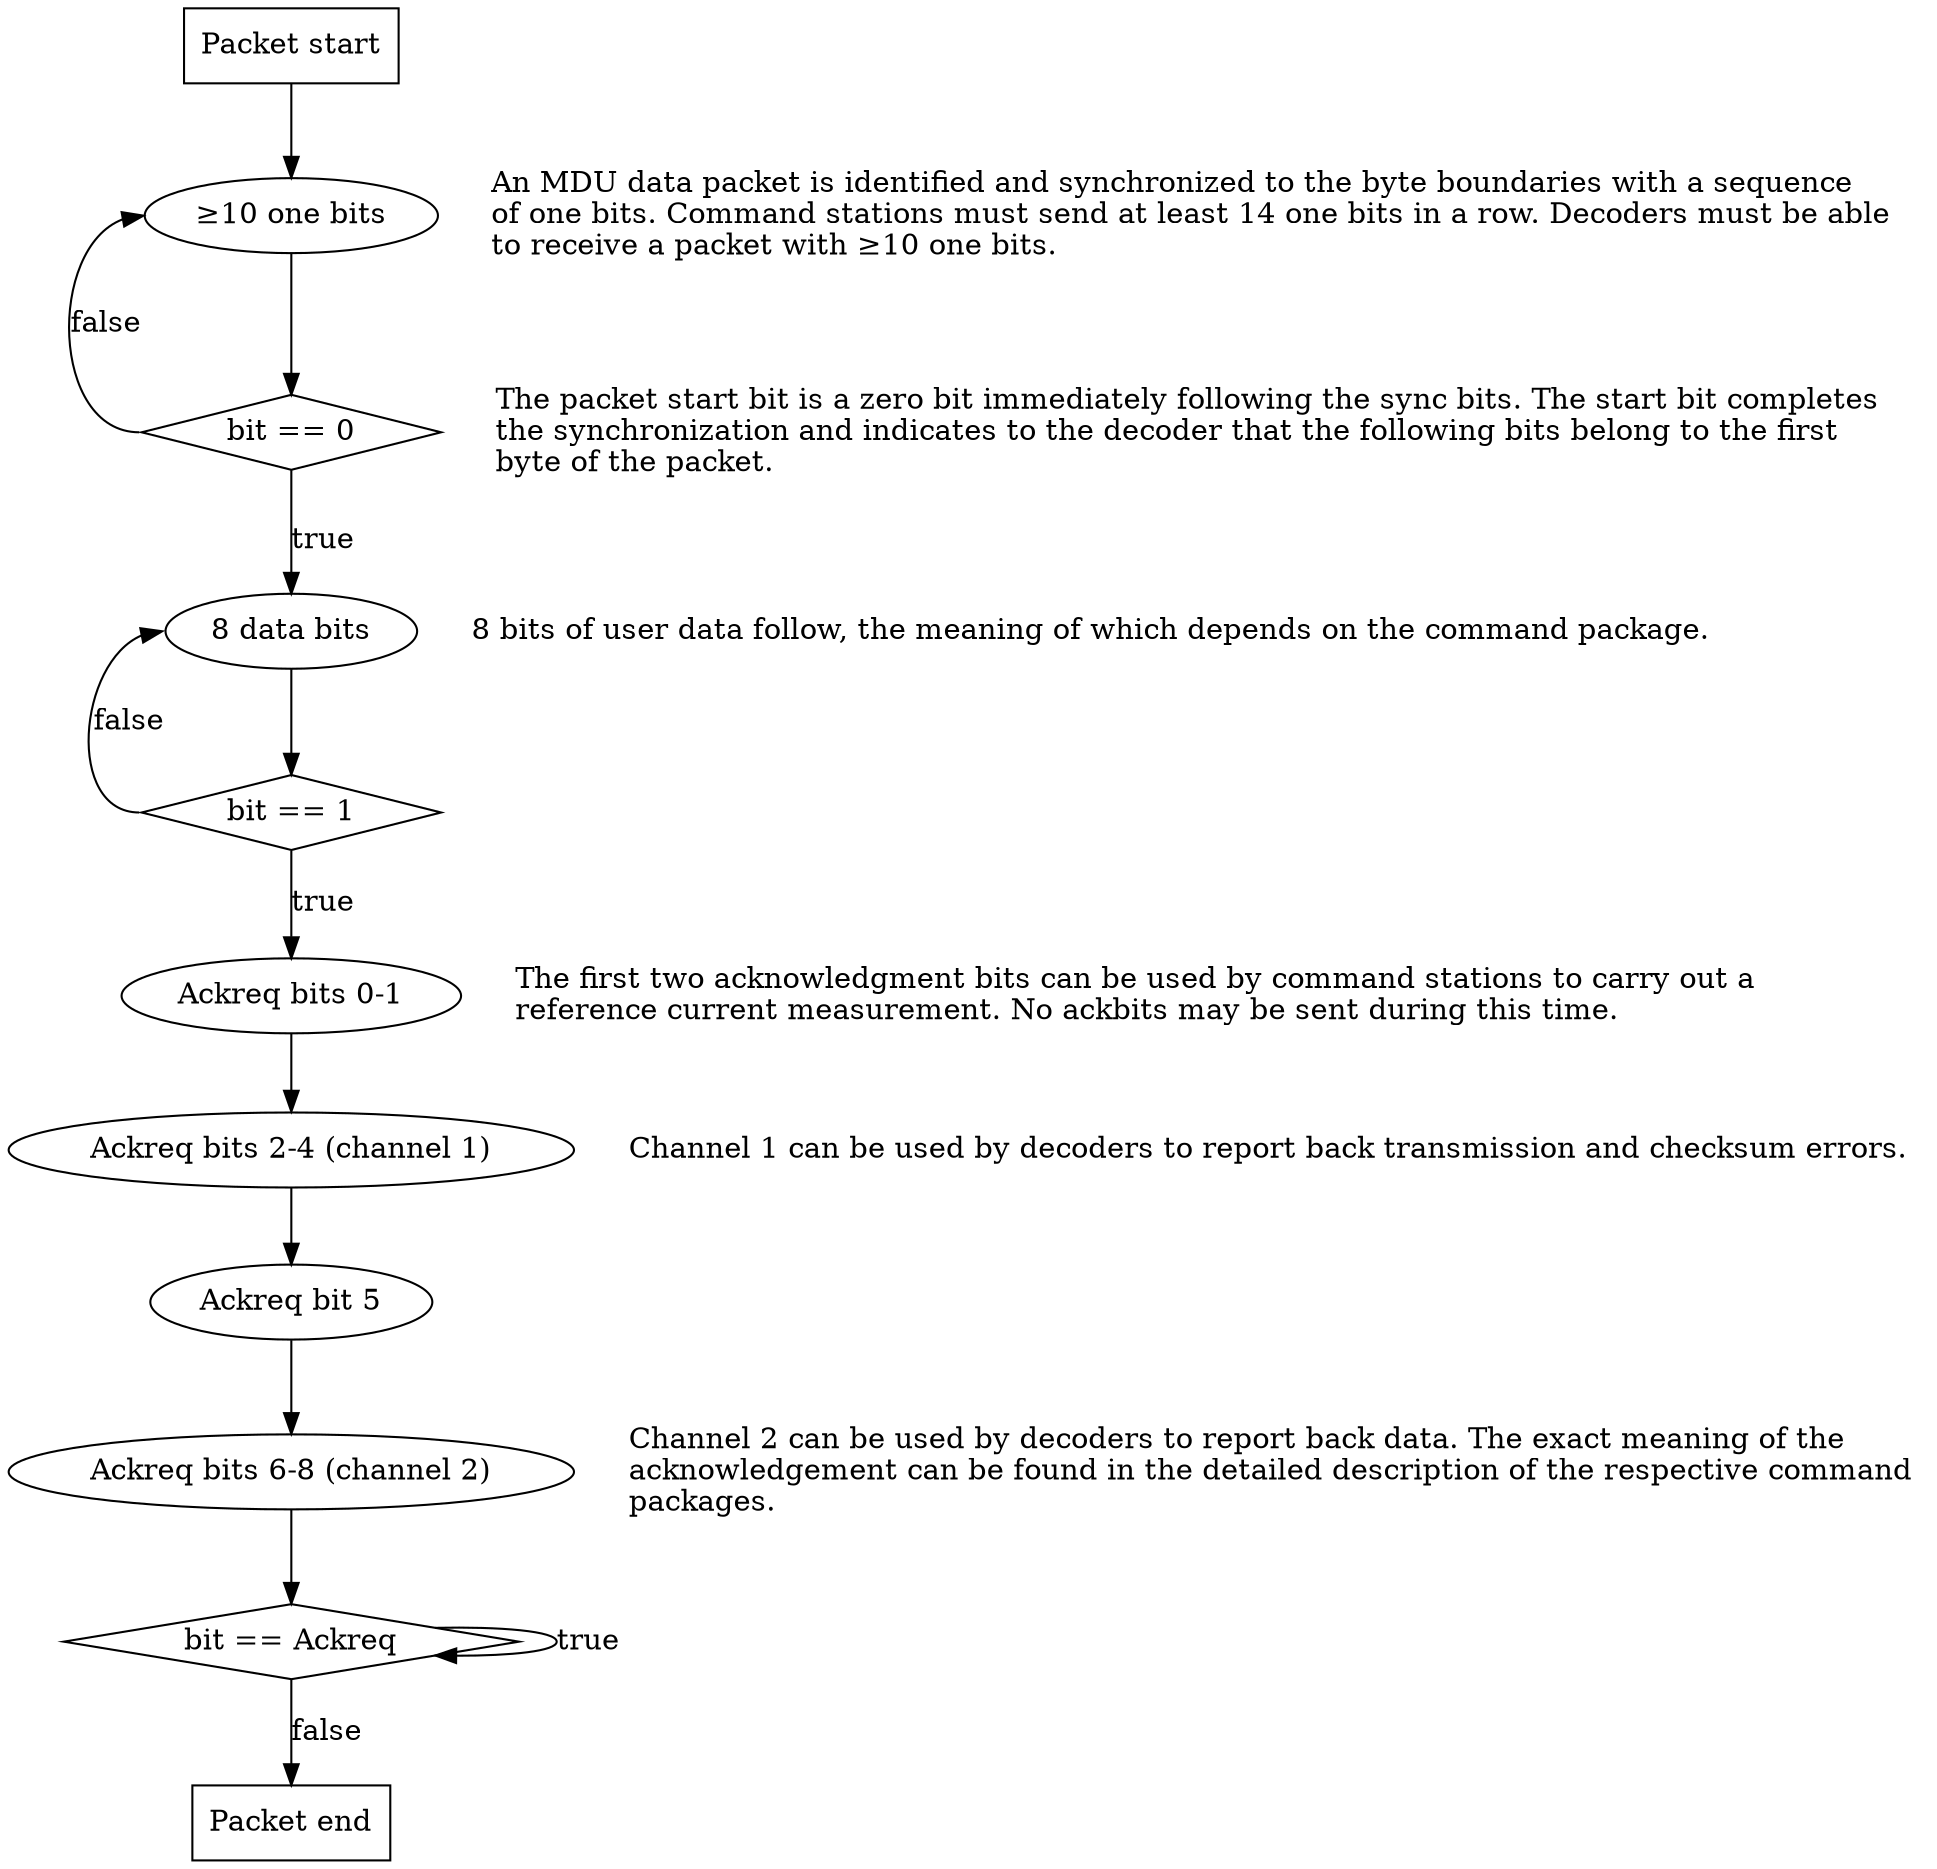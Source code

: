 digraph {
  start[shape=rect, label="Packet start"];
  sync_bits[label="≥10 one bits"];
  start_bit[shape=diamond, label="bit == 0"];
  start->sync_bits->start_bit;

  {rank = same sync_bits sync_bits_text};
  sync_bits_text[shape=none, label="An MDU data packet is identified and synchronized to the byte boundaries with a sequence\lof one bits. Command stations must send at least 14 one bits in a row. Decoders must be able\lto receive a packet with ≥10 one bits.\l"]

  data_bits[label="8 data bits"];
  start_bit->data_bits[label="true"];
  start_bit->sync_bits[label="false", tailport=w, headport=w, weight=0];

  {rank = same start_bit start_bit_text};
  start_bit_text[shape=none, label="The packet start bit is a zero bit immediately following the sync bits. The start bit completes\lthe synchronization and indicates to the decoder that the following bits belong to the first\lbyte of the packet.\l"];

  {rank = same data_bits data_bits_text};
  data_bits_text[shape=none, label="8 bits of user data follow, the meaning of which depends on the command package.\l"];

  end_bit[shape=diamond, label="bit == 1"];
  data_bits->end_bit;
  end_bit->data_bits[label="false", tailport=w, headport=w, weight=0];
  ackreq_bits0_1[label="Ackreq bits 0-1"]
  end_bit->ackreq_bits0_1[label="true"];

  {rank = same ackreq_bits0_1 ackreq_bits0_1_text};
  ackreq_bits0_1_text[shape=none, label="The first two acknowledgment bits can be used by command stations to carry out a\lreference current measurement. No ackbits may be sent during this time.\l"];

  ackreq_bits2_4[label="Ackreq bits 2-4 (channel 1)"]
  ackreq_bits0_1->ackreq_bits2_4;

  {rank = same ackreq_bits2_4 ackreq_bits2_4_text};
  ackreq_bits2_4_text[shape=none, label="Channel 1 can be used by decoders to report back transmission and checksum errors.\l"];

  ackreq_bits5[label="Ackreq bit 5"]
  ackreq_bits2_4->ackreq_bits5;

  ackreq_bits6_8[label="Ackreq bits 6-8 (channel 2)"]
  ackreq_bits5->ackreq_bits6_8;

  {rank = same ackreq_bits6_8 ackreq_bits6_8_text};
  ackreq_bits6_8_text[shape=none, label="Channel 2 can be used by decoders to report back data. The exact meaning of the\lacknowledgement can be found in the detailed description of the respective command\lpackages.\l"];  

  ackreq_bit[shape=diamond, label="bit == Ackreq"];
  ackreq_bits6_8->ackreq_bit;
  ackreq_bit->ackreq_bit[label="true"];

  ende[shape=rect, label="Packet end"];
  ackreq_bit->ende[label="false"];
}